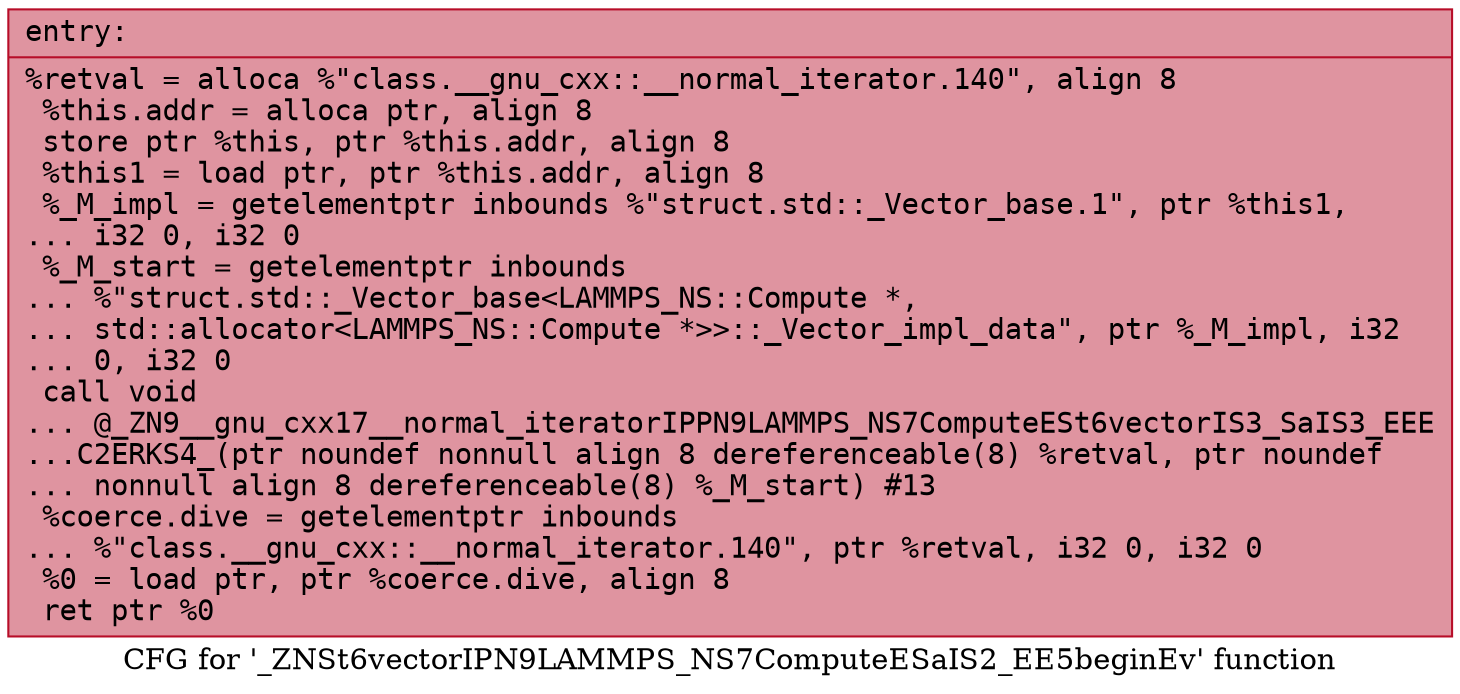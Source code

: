 digraph "CFG for '_ZNSt6vectorIPN9LAMMPS_NS7ComputeESaIS2_EE5beginEv' function" {
	label="CFG for '_ZNSt6vectorIPN9LAMMPS_NS7ComputeESaIS2_EE5beginEv' function";

	Node0x561f165a8270 [shape=record,color="#b70d28ff", style=filled, fillcolor="#b70d2870" fontname="Courier",label="{entry:\l|  %retval = alloca %\"class.__gnu_cxx::__normal_iterator.140\", align 8\l  %this.addr = alloca ptr, align 8\l  store ptr %this, ptr %this.addr, align 8\l  %this1 = load ptr, ptr %this.addr, align 8\l  %_M_impl = getelementptr inbounds %\"struct.std::_Vector_base.1\", ptr %this1,\l... i32 0, i32 0\l  %_M_start = getelementptr inbounds\l... %\"struct.std::_Vector_base\<LAMMPS_NS::Compute *,\l... std::allocator\<LAMMPS_NS::Compute *\>\>::_Vector_impl_data\", ptr %_M_impl, i32\l... 0, i32 0\l  call void\l... @_ZN9__gnu_cxx17__normal_iteratorIPPN9LAMMPS_NS7ComputeESt6vectorIS3_SaIS3_EEE\l...C2ERKS4_(ptr noundef nonnull align 8 dereferenceable(8) %retval, ptr noundef\l... nonnull align 8 dereferenceable(8) %_M_start) #13\l  %coerce.dive = getelementptr inbounds\l... %\"class.__gnu_cxx::__normal_iterator.140\", ptr %retval, i32 0, i32 0\l  %0 = load ptr, ptr %coerce.dive, align 8\l  ret ptr %0\l}"];
}
